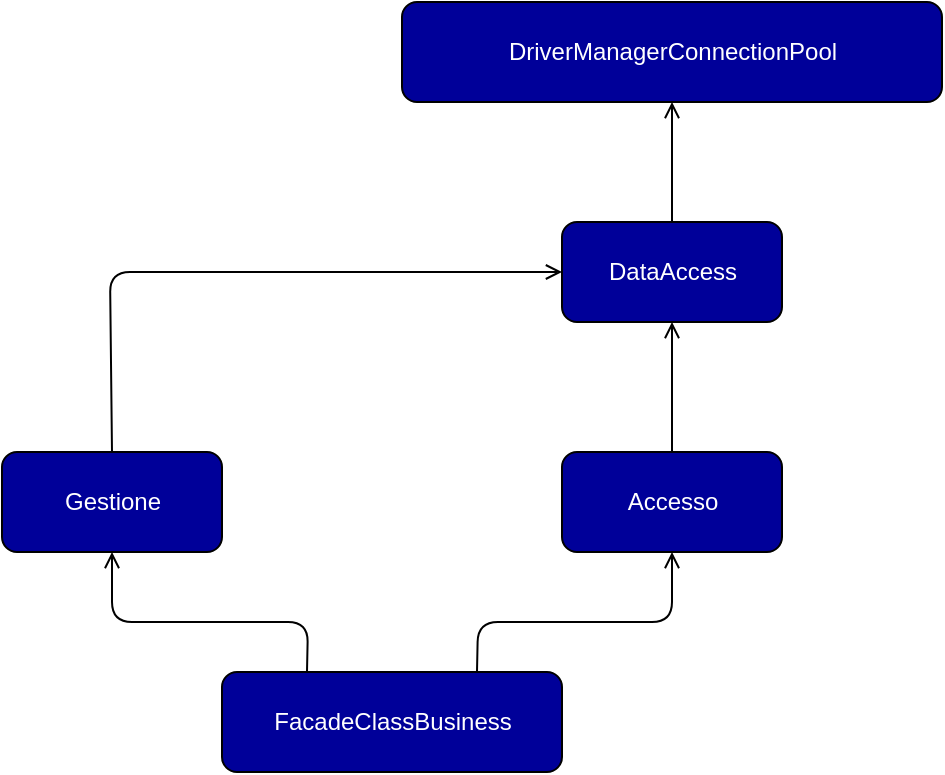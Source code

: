 <mxfile version="14.3.2"><diagram id="aid9eb77b4jOIvYBHDDY" name="Page-1"><mxGraphModel dx="-47" dy="1150" grid="1" gridSize="10" guides="1" tooltips="1" connect="1" arrows="1" fold="1" page="1" pageScale="1" pageWidth="827" pageHeight="1169" math="0" shadow="0"><root><mxCell id="0"/><mxCell id="1" parent="0"/><mxCell id="yvjB2s6xb7vhiwT_NRls-77" value="DataAccess" style="html=1;rounded=1;fillColor=#000099;fontColor=#FFFFFF;" vertex="1" parent="1"><mxGeometry x="1286" y="160" width="110" height="50" as="geometry"/></mxCell><mxCell id="yvjB2s6xb7vhiwT_NRls-78" value="DriverManagerConnectionPool" style="html=1;rounded=1;fillColor=#000099;fontColor=#FFFFFF;" vertex="1" parent="1"><mxGeometry x="1206" y="50" width="270" height="50" as="geometry"/></mxCell><mxCell id="yvjB2s6xb7vhiwT_NRls-79" value="&lt;div&gt;Accesso&lt;/div&gt;" style="html=1;rounded=1;fillColor=#000099;fontColor=#FFFFFF;" vertex="1" parent="1"><mxGeometry x="1286" y="275" width="110" height="50" as="geometry"/></mxCell><mxCell id="yvjB2s6xb7vhiwT_NRls-80" value="FacadeClassBusiness" style="html=1;rounded=1;fillColor=#000099;fontColor=#FFFFFF;" vertex="1" parent="1"><mxGeometry x="1116" y="385" width="170" height="50" as="geometry"/></mxCell><mxCell id="yvjB2s6xb7vhiwT_NRls-81" value="Gestione" style="html=1;rounded=1;fillColor=#000099;fontColor=#FFFFFF;" vertex="1" parent="1"><mxGeometry x="1006" y="275" width="110" height="50" as="geometry"/></mxCell><mxCell id="yvjB2s6xb7vhiwT_NRls-83" value="" style="endArrow=open;html=1;fontColor=#FFFFFF;endFill=0;exitX=0.25;exitY=0;exitDx=0;exitDy=0;entryX=0.5;entryY=1;entryDx=0;entryDy=0;" edge="1" parent="1" source="yvjB2s6xb7vhiwT_NRls-80" target="yvjB2s6xb7vhiwT_NRls-81"><mxGeometry width="50" height="50" relative="1" as="geometry"><mxPoint x="996" y="440" as="sourcePoint"/><mxPoint x="1046" y="390" as="targetPoint"/><Array as="points"><mxPoint x="1159" y="360"/><mxPoint x="1061" y="360"/></Array></mxGeometry></mxCell><mxCell id="yvjB2s6xb7vhiwT_NRls-84" value="" style="endArrow=open;html=1;fontColor=#FFFFFF;endFill=0;exitX=0.75;exitY=0;exitDx=0;exitDy=0;entryX=0.5;entryY=1;entryDx=0;entryDy=0;" edge="1" parent="1" source="yvjB2s6xb7vhiwT_NRls-80" target="yvjB2s6xb7vhiwT_NRls-79"><mxGeometry width="50" height="50" relative="1" as="geometry"><mxPoint x="1226" y="380" as="sourcePoint"/><mxPoint x="1276" y="330" as="targetPoint"/><Array as="points"><mxPoint x="1244" y="360"/><mxPoint x="1341" y="360"/></Array></mxGeometry></mxCell><mxCell id="yvjB2s6xb7vhiwT_NRls-85" value="" style="endArrow=open;html=1;fontColor=#FFFFFF;endFill=0;exitX=0.5;exitY=0;exitDx=0;exitDy=0;entryX=0.5;entryY=1;entryDx=0;entryDy=0;" edge="1" parent="1" source="yvjB2s6xb7vhiwT_NRls-79" target="yvjB2s6xb7vhiwT_NRls-77"><mxGeometry width="50" height="50" relative="1" as="geometry"><mxPoint x="1196" y="280" as="sourcePoint"/><mxPoint x="1246" y="230" as="targetPoint"/></mxGeometry></mxCell><mxCell id="yvjB2s6xb7vhiwT_NRls-86" value="" style="endArrow=open;html=1;fontColor=#FFFFFF;endFill=0;entryX=0.5;entryY=1;entryDx=0;entryDy=0;exitX=0.5;exitY=0;exitDx=0;exitDy=0;" edge="1" parent="1" source="yvjB2s6xb7vhiwT_NRls-77" target="yvjB2s6xb7vhiwT_NRls-78"><mxGeometry width="50" height="50" relative="1" as="geometry"><mxPoint x="1176" y="210" as="sourcePoint"/><mxPoint x="1226" y="160" as="targetPoint"/></mxGeometry></mxCell><mxCell id="yvjB2s6xb7vhiwT_NRls-87" value="" style="endArrow=open;html=1;fontColor=#FFFFFF;endFill=0;exitX=0.5;exitY=0;exitDx=0;exitDy=0;entryX=0;entryY=0.5;entryDx=0;entryDy=0;" edge="1" parent="1" source="yvjB2s6xb7vhiwT_NRls-81" target="yvjB2s6xb7vhiwT_NRls-77"><mxGeometry width="50" height="50" relative="1" as="geometry"><mxPoint x="1060.5" y="275" as="sourcePoint"/><mxPoint x="1060.5" y="210" as="targetPoint"/><Array as="points"><mxPoint x="1060" y="185"/></Array></mxGeometry></mxCell></root></mxGraphModel></diagram></mxfile>